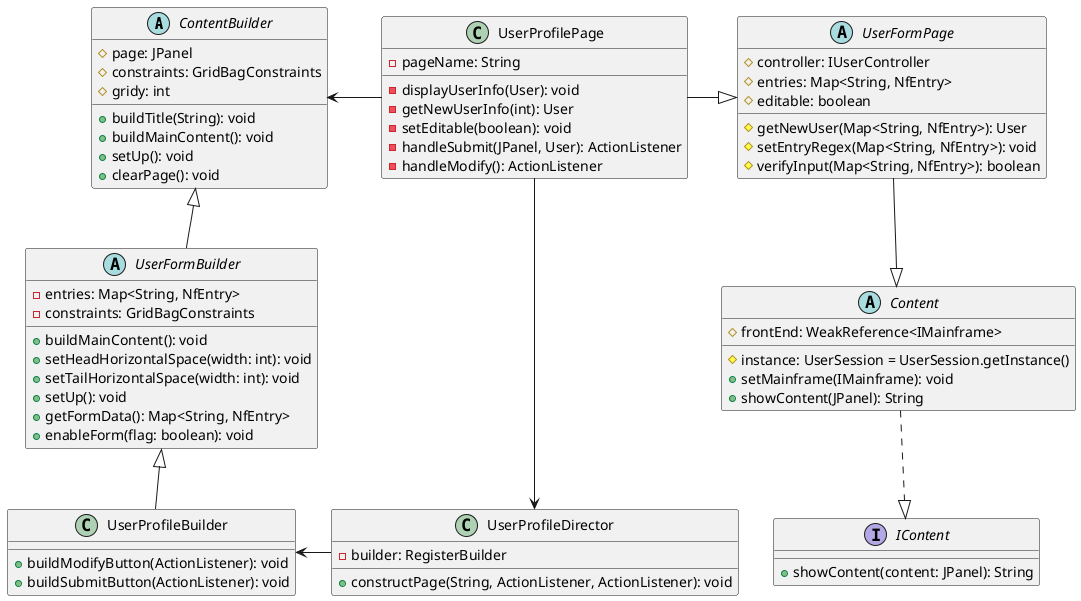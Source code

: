@startuml
'https://plantuml.com/class-diagram
abstract class ContentBuilder {
    #page: JPanel
    #constraints: GridBagConstraints
    #gridy: int

    +buildTitle(String): void
    +buildMainContent(): void
    +setUp(): void
    +clearPage(): void
}

abstract class Content {
    #instance: UserSession = UserSession.getInstance()
    #frontEnd: WeakReference<IMainframe>

    +setMainframe(IMainframe): void
    +showContent(JPanel): String
}

abstract class UserFormPage {
  #controller: IUserController
  #entries: Map<String, NfEntry>
  #editable: boolean

  #getNewUser(Map<String, NfEntry>): User
  #setEntryRegex(Map<String, NfEntry>): void
  #verifyInput(Map<String, NfEntry>): boolean
}

abstract class UserFormBuilder {
  -entries: Map<String, NfEntry>
  -constraints: GridBagConstraints

  +buildMainContent(): void
  +setHeadHorizontalSpace(width: int): void
  +setTailHorizontalSpace(width: int): void
  +setUp(): void
  +getFormData(): Map<String, NfEntry>
  +enableForm(flag: boolean): void
}

class UserProfilePage {
  -pageName: String

  -displayUserInfo(User): void
  -getNewUserInfo(int): User
  -setEditable(boolean): void
  -handleSubmit(JPanel, User): ActionListener
  -handleModify(): ActionListener
}

class UserProfileDirector {
  -builder: RegisterBuilder

  +constructPage(String, ActionListener, ActionListener): void
}

class UserProfileBuilder {
+ buildModifyButton(ActionListener): void
+ buildSubmitButton(ActionListener): void
}

interface IContent {
  +showContent(content: JPanel): String
}

UserFormPage --|> Content
UserProfilePage -right-|> UserFormPage
UserProfileBuilder -up-|> UserFormBuilder
UserFormBuilder -up-|> ContentBuilder
UserProfileDirector -left-> UserProfileBuilder
UserProfilePage --> UserProfileDirector
UserProfilePage -left-> ContentBuilder
Content ..|> IContent

@enduml